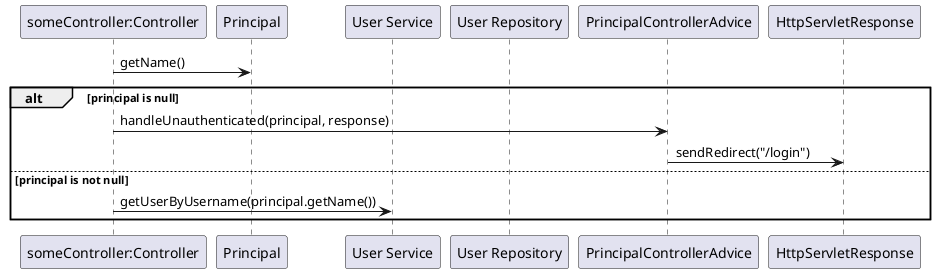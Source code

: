 @startuml Principal

participant "someController:Controller" as Controller
participant "Principal" as P
participant "User Service" as US
participant "User Repository" as UR
participant "PrincipalControllerAdvice" as PCA
participant "HttpServletResponse" as Response

Controller -> P : getName()
alt principal is null
    Controller -> PCA : handleUnauthenticated(principal, response)
    PCA -> Response : sendRedirect("/login")
else principal is not null
    Controller -> US : getUserByUsername(principal.getName())
end

@enduml